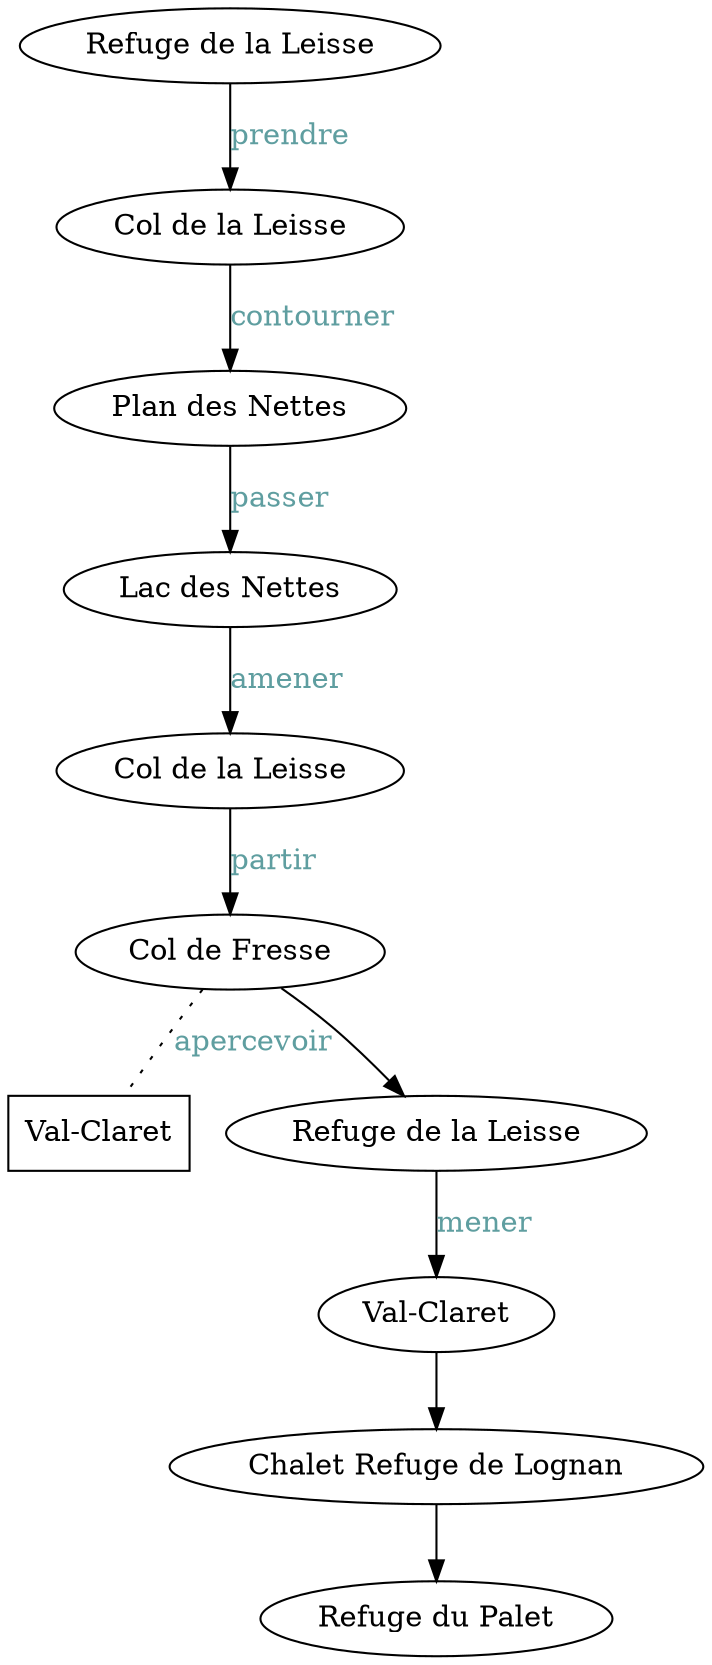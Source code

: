 
        digraph {
        0 [label="Refuge de la Leisse"]
        
                ;
            1 [label="Col de la Leisse"]
        
                ;
            3 [label="Plan des Nettes"]
        
                ;
            4 [label="Lac des Nettes"]
        
                ;
            5 [label="Col de la Leisse"]
        
                ;
            6 [label="Col de Fresse"]
        
                ;
            7 [label="Val-Claret"]
        
                [shape=box];
            8 [label="Refuge de la Leisse"]
        
                ;
            10 [label="Val-Claret"]
        
                ;
            11 [label="Chalet Refuge de Lognan"]
        
                ;
            15 [label="Refuge du Palet"]
        
                ;
            0 -> 1[label= prendre fontcolor=cadetblue];   
        1 -> 3[label= contourner fontcolor=cadetblue];   
        3 -> 4[label= passer fontcolor=cadetblue];   
        4 -> 5[label= amener fontcolor=cadetblue];   
        5 -> 6[label= partir fontcolor=cadetblue];   
        6 -> 8;   
        6 -> 7 [style=dotted dir=none][label= apercevoir fontcolor=cadetblue];  
        8 -> 10[label= mener fontcolor=cadetblue];   
        10 -> 11;   
        11 -> 15;   
        
        }
    